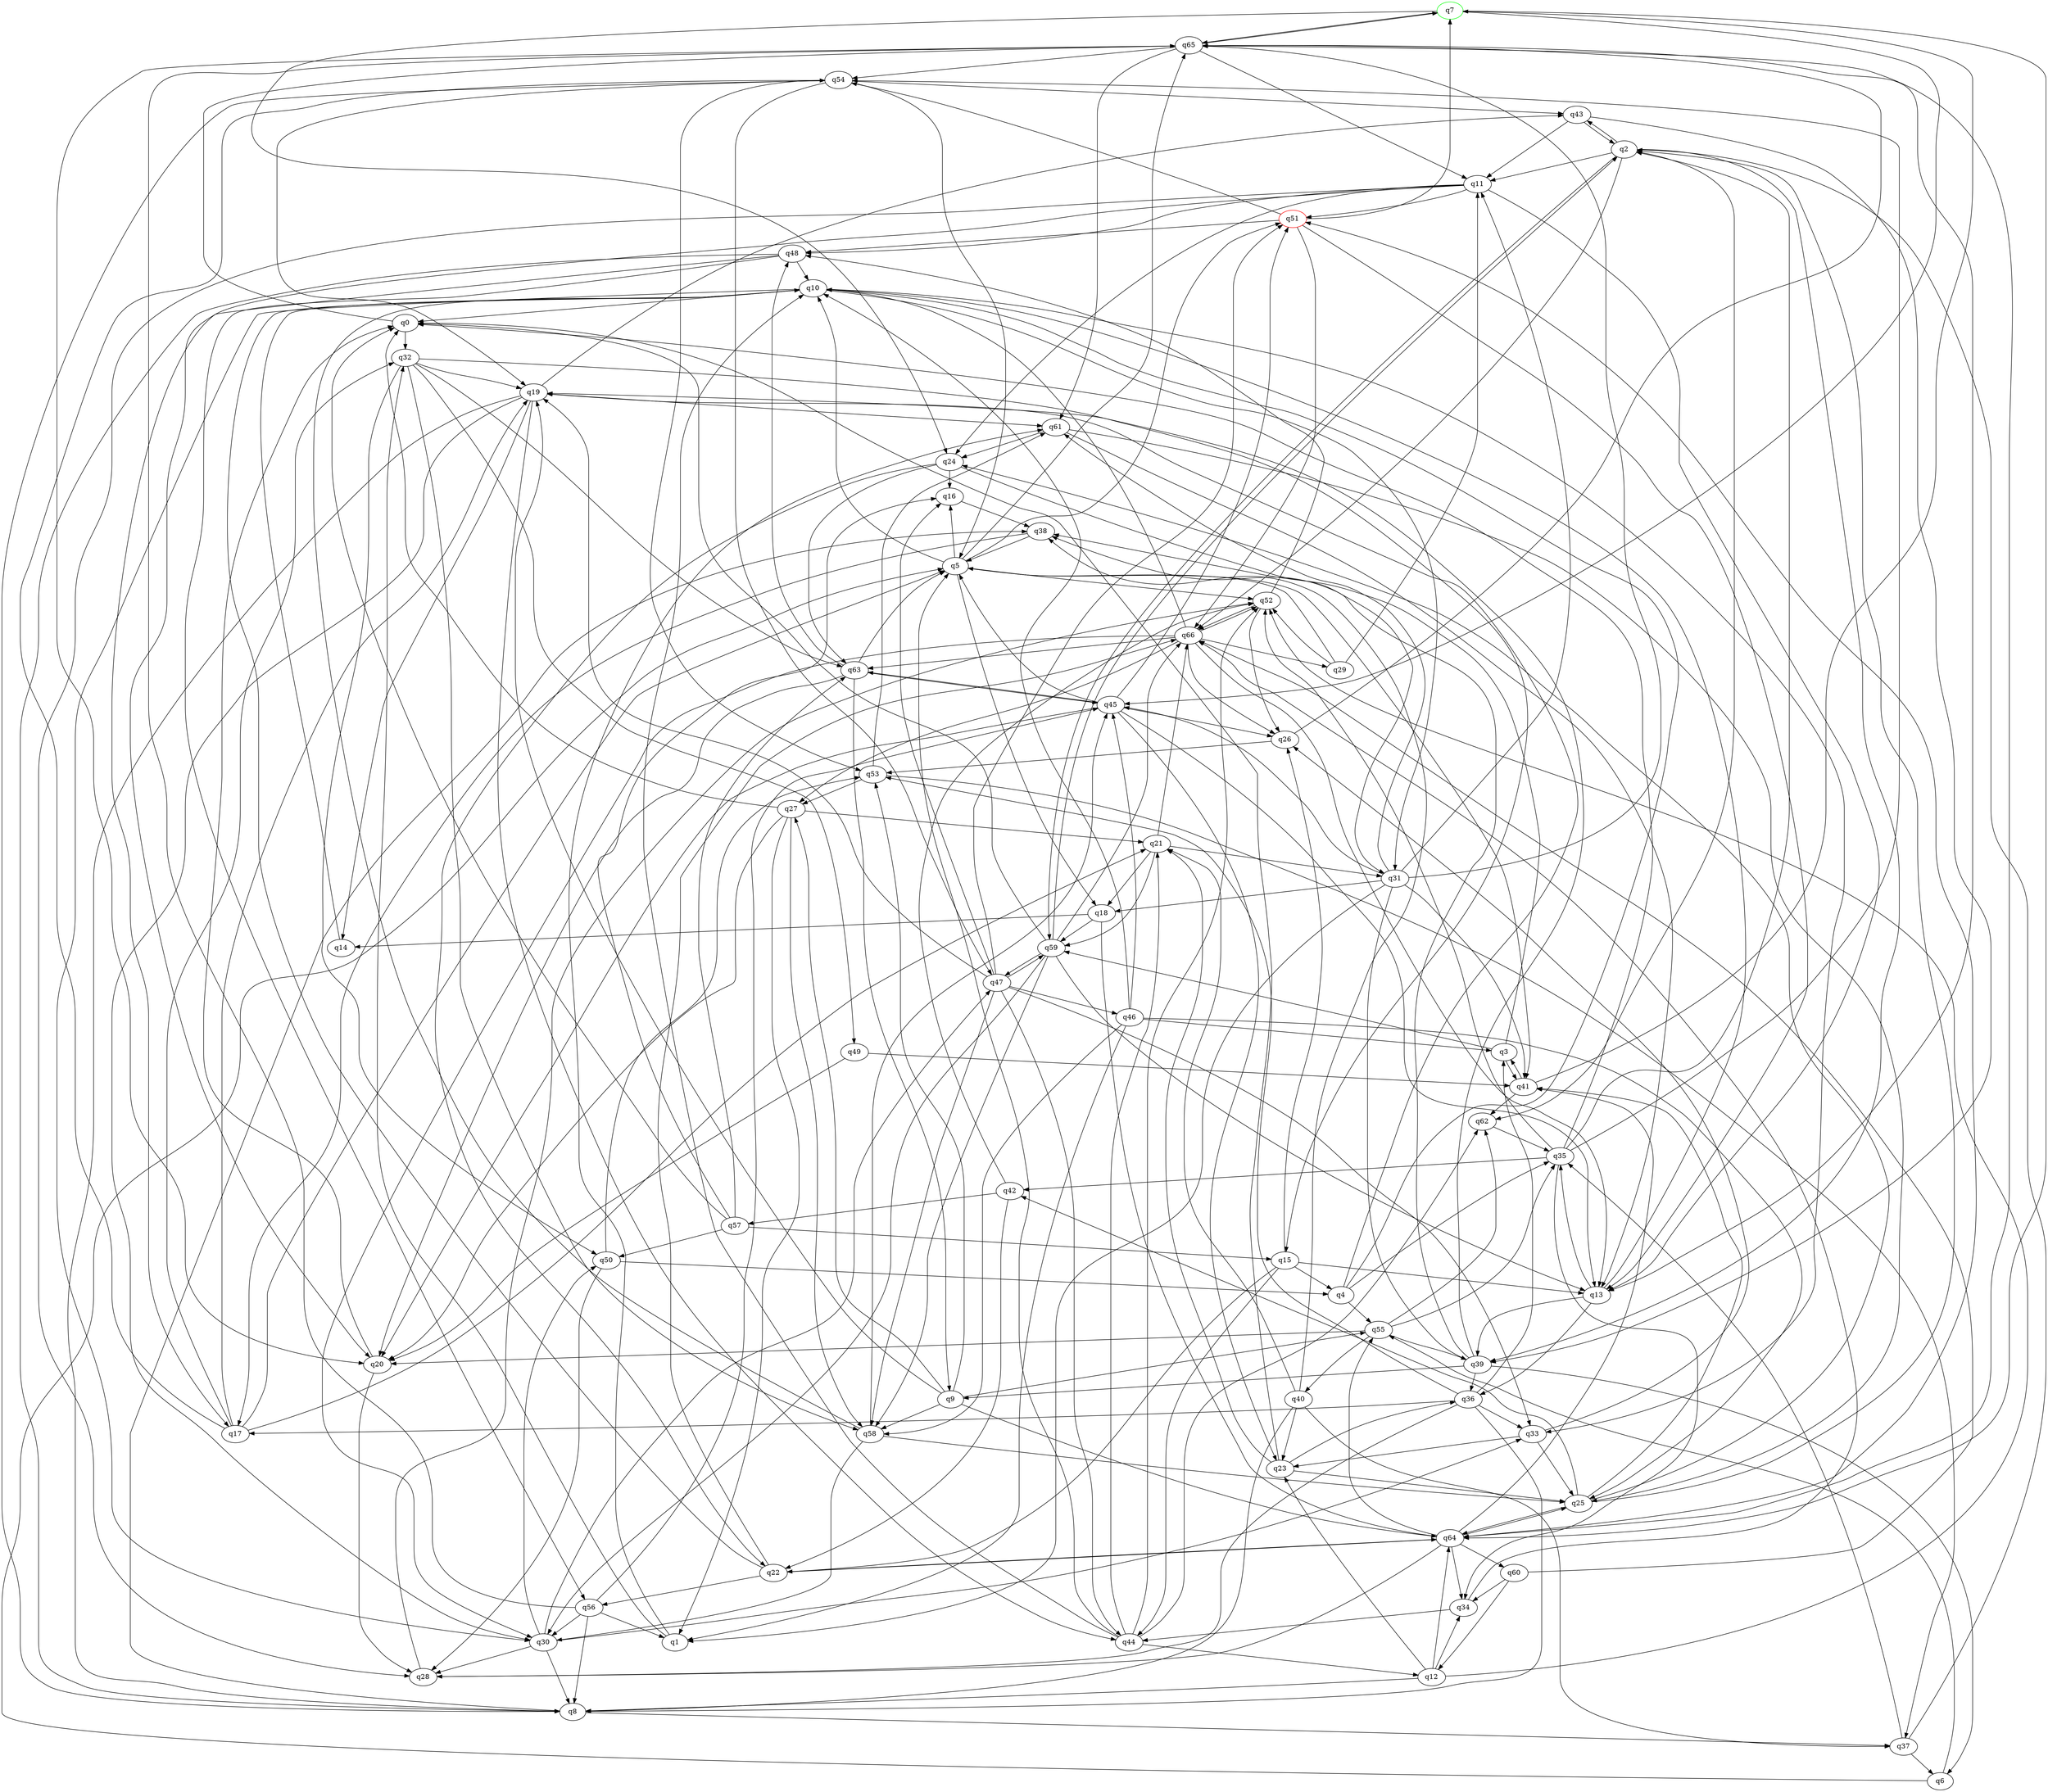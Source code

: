 digraph A{
q7 [initial=1,color=green];
q51 [final=1,color=red];
q0 -> q32;
q0 -> q65;
q1 -> q32;
q1 -> q61;
q2 -> q11;
q2 -> q39;
q2 -> q43;
q2 -> q59;
q2 -> q62;
q2 -> q66;
q3 -> q38;
q3 -> q41;
q3 -> q59;
q4 -> q10;
q4 -> q19;
q4 -> q35;
q4 -> q55;
q5 -> q10;
q5 -> q16;
q5 -> q18;
q5 -> q41;
q5 -> q51;
q5 -> q52;
q5 -> q65;
q6 -> q5;
q6 -> q55;
q7 -> q24;
q7 -> q45;
q7 -> q64;
q7 -> q65;
q8 -> q37;
q8 -> q38;
q9 -> q19;
q9 -> q27;
q9 -> q53;
q9 -> q55;
q9 -> q58;
q9 -> q64;
q10 -> q0;
q10 -> q30;
q10 -> q31;
q10 -> q33;
q11 -> q13;
q11 -> q20;
q11 -> q24;
q11 -> q28;
q11 -> q48;
q11 -> q51;
q12 -> q8;
q12 -> q23;
q12 -> q34;
q12 -> q52;
q12 -> q64;
q13 -> q10;
q13 -> q35;
q13 -> q36;
q13 -> q39;
q14 -> q10;
q15 -> q4;
q15 -> q13;
q15 -> q22;
q15 -> q26;
q15 -> q44;
q16 -> q38;
q17 -> q5;
q17 -> q19;
q17 -> q21;
q17 -> q32;
q17 -> q54;
q18 -> q14;
q18 -> q59;
q18 -> q64;
q19 -> q8;
q19 -> q14;
q19 -> q30;
q19 -> q43;
q19 -> q44;
q19 -> q61;
q20 -> q0;
q20 -> q28;
q21 -> q18;
q21 -> q31;
q21 -> q59;
q21 -> q66;
q22 -> q10;
q22 -> q56;
q22 -> q64;
q22 -> q66;
q23 -> q0;
q23 -> q21;
q23 -> q25;
q23 -> q36;
q24 -> q16;
q24 -> q22;
q24 -> q31;
q24 -> q63;
q25 -> q2;
q25 -> q24;
q25 -> q41;
q25 -> q42;
q25 -> q64;
q26 -> q53;
q26 -> q65;
q27 -> q0;
q27 -> q1;
q27 -> q20;
q27 -> q21;
q27 -> q58;
q28 -> q52;
q29 -> q5;
q29 -> q11;
q29 -> q52;
q30 -> q8;
q30 -> q28;
q30 -> q33;
q30 -> q47;
q30 -> q50;
q31 -> q1;
q31 -> q11;
q31 -> q18;
q31 -> q39;
q31 -> q41;
q31 -> q45;
q31 -> q61;
q31 -> q65;
q32 -> q15;
q32 -> q19;
q32 -> q49;
q32 -> q50;
q32 -> q58;
q32 -> q63;
q33 -> q23;
q33 -> q25;
q33 -> q26;
q34 -> q44;
q34 -> q66;
q35 -> q0;
q35 -> q2;
q35 -> q34;
q35 -> q42;
q35 -> q52;
q35 -> q54;
q36 -> q3;
q36 -> q8;
q36 -> q17;
q36 -> q28;
q36 -> q33;
q36 -> q53;
q37 -> q2;
q37 -> q6;
q37 -> q35;
q38 -> q5;
q38 -> q17;
q39 -> q6;
q39 -> q9;
q39 -> q19;
q39 -> q36;
q39 -> q38;
q40 -> q8;
q40 -> q21;
q40 -> q23;
q40 -> q37;
q40 -> q38;
q41 -> q3;
q41 -> q7;
q41 -> q62;
q42 -> q22;
q42 -> q52;
q42 -> q57;
q43 -> q2;
q43 -> q11;
q43 -> q39;
q44 -> q5;
q44 -> q10;
q44 -> q12;
q44 -> q21;
q44 -> q52;
q44 -> q62;
q45 -> q5;
q45 -> q13;
q45 -> q20;
q45 -> q23;
q45 -> q26;
q45 -> q51;
q45 -> q63;
q46 -> q1;
q46 -> q3;
q46 -> q10;
q46 -> q25;
q46 -> q45;
q46 -> q58;
q47 -> q16;
q47 -> q19;
q47 -> q33;
q47 -> q44;
q47 -> q46;
q47 -> q51;
q47 -> q58;
q47 -> q59;
q48 -> q8;
q48 -> q10;
q48 -> q17;
q48 -> q56;
q49 -> q20;
q49 -> q41;
q50 -> q4;
q50 -> q28;
q50 -> q53;
q51 -> q7;
q51 -> q13;
q51 -> q48;
q51 -> q54;
q51 -> q66;
q52 -> q26;
q52 -> q48;
q52 -> q66;
q53 -> q27;
q53 -> q37;
q53 -> q61;
q54 -> q5;
q54 -> q8;
q54 -> q19;
q54 -> q43;
q54 -> q47;
q54 -> q53;
q55 -> q20;
q55 -> q35;
q55 -> q39;
q55 -> q40;
q55 -> q62;
q56 -> q1;
q56 -> q8;
q56 -> q30;
q56 -> q45;
q56 -> q65;
q57 -> q0;
q57 -> q15;
q57 -> q16;
q57 -> q50;
q57 -> q63;
q58 -> q10;
q58 -> q25;
q58 -> q30;
q58 -> q45;
q59 -> q0;
q59 -> q2;
q59 -> q13;
q59 -> q30;
q59 -> q47;
q59 -> q58;
q59 -> q66;
q60 -> q12;
q60 -> q34;
q60 -> q66;
q61 -> q13;
q61 -> q24;
q61 -> q25;
q62 -> q35;
q63 -> q5;
q63 -> q9;
q63 -> q20;
q63 -> q45;
q63 -> q48;
q64 -> q22;
q64 -> q25;
q64 -> q28;
q64 -> q34;
q64 -> q41;
q64 -> q51;
q64 -> q55;
q64 -> q60;
q65 -> q7;
q65 -> q11;
q65 -> q13;
q65 -> q20;
q65 -> q54;
q65 -> q61;
q65 -> q64;
q66 -> q10;
q66 -> q13;
q66 -> q26;
q66 -> q27;
q66 -> q29;
q66 -> q30;
q66 -> q52;
q66 -> q63;
}